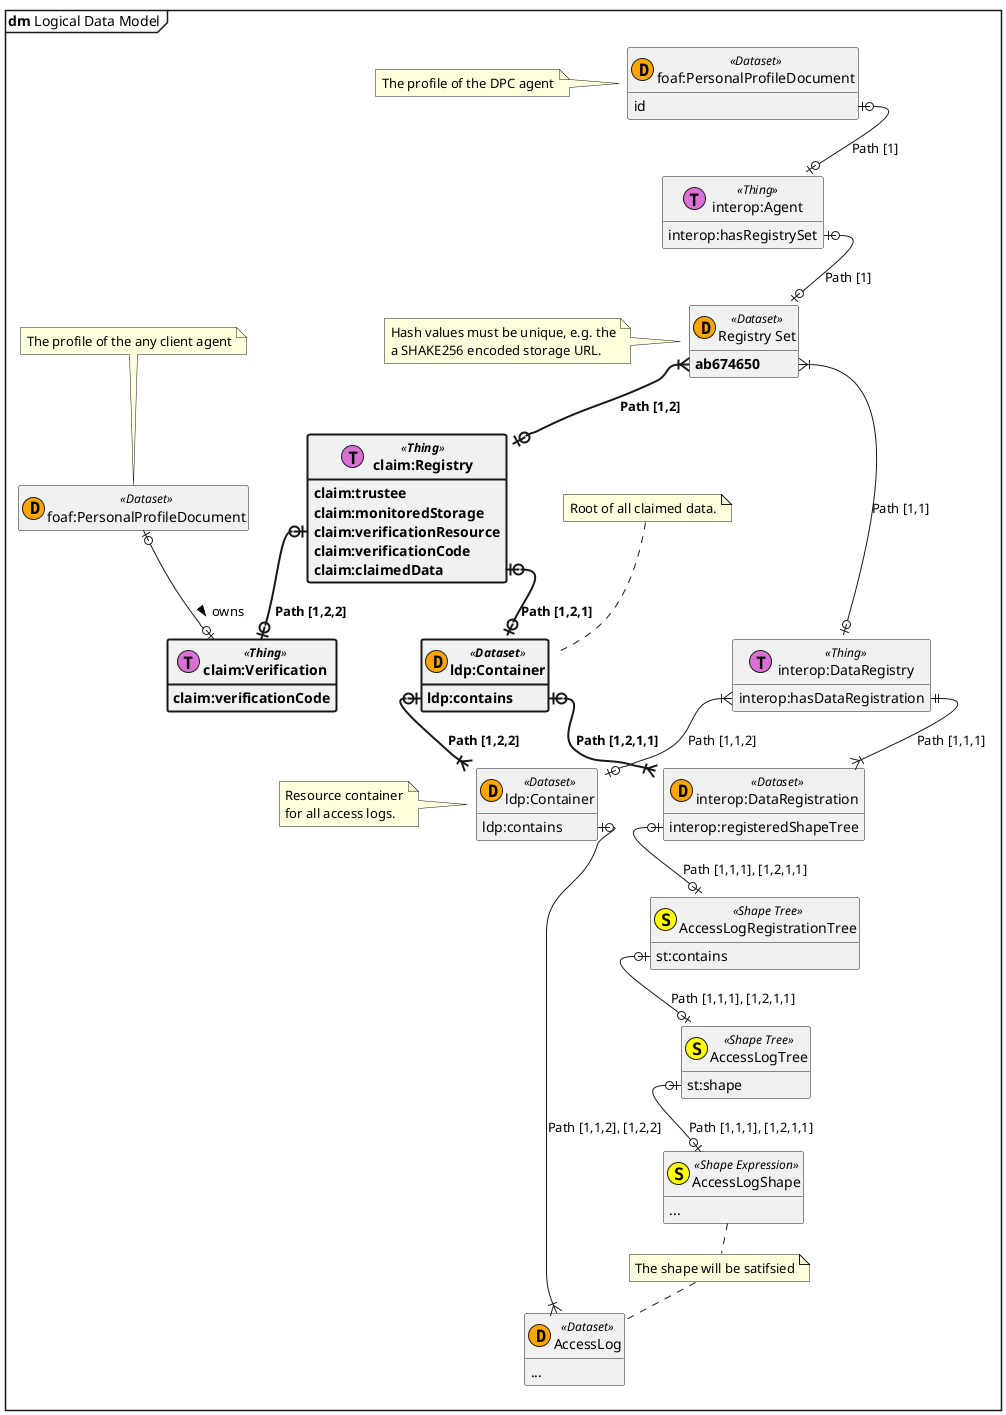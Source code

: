 @startuml
top to bottom direction
hide empty members
skinparam nodesep 50
skinparam ranksep 30

mainframe **dm** Logical Data Model

entity  "foaf:PersonalProfileDocument" as WebID_Client << (D,orange) Dataset >> {
}
note top: The profile of the any client agent
entity "**claim:Verification**" as Verification << (T,orchid) **Thing** >> #line.bold  {
    **claim:verificationCode**
}
entity "foaf:PersonalProfileDocument" as WebID_DPC << (D,orange) Dataset >> {
    id
}
note left: The profile of the DPC agent
entity "interop:Agent" as SocialAgent << (T,orchid) Thing >> {
    interop:hasRegistrySet
}
entity "Registry Set" as RegistrySet << (D,orange) Dataset >> {
    **ab674650**
}
note left: Hash values must be unique, e.g. the\na SHAKE256 encoded storage URL.
entity "interop:DataRegistry" as DataRegistry << (T,orchid) Thing >> {
    interop:hasDataRegistration
}
entity "**claim:Registry**" as ClaimRegistry << (T,orchid) **Thing** >> #line.bold {
    **claim:trustee**
    **claim:monitoredStorage**
    **claim:verificationResource**
    **claim:verificationCode**
    **claim:claimedData**
}
entity "**ldp:Container**" as Container1 << (D,orange) **Dataset** >> #line.bold {
   **ldp:contains**
}
note top: Root of all claimed data.
entity "interop:DataRegistration" as DataRegistration << (D,orange) Dataset >> {
    interop:registeredShapeTree
}
entity "ldp:Container" as Container2 << (D,orange) Dataset >> {
    ldp:contains
}
note left: Resource container\nfor all access logs.
entity "AccessLog" as AccessLog << (D,orange) Dataset >>{
    ...
}
entity "AccessLogRegistrationTree" as AccessLogRegistrationTree << (S,yellow) Shape Tree >> {
    st:contains
}
entity "AccessLogTree" as AccessLogTree << (S,yellow) Shape Tree >> {
    st:shape
}
entity "AccessLogShape" as AccessLogShape << (S,yellow) Shape Expression >> {
    ...
}

WebID_Client                            |o--o|          Verification                : > owns
WebID_DPC::id                           |o--o|          SocialAgent                 : Path [1]
SocialAgent::hasRegistrySet             |o--o|          RegistrySet                 : Path [1]
RegistrySet::ab674650                   }|--o|          DataRegistry                : Path [1,1]
DataRegistry::hasDataRegistration       ||--|{          DataRegistration            : Path [1,1,1]
DataRegistration::registeredShapeTree   |o--o|          AccessLogRegistrationTree   : Path [1,1,1], [1,2,1,1]
AccessLogRegistrationTree::contains     |o--o|          AccessLogTree               : Path [1,1,1], [1,2,1,1]
AccessLogTree::shape                    |o--o|          AccessLogShape              : Path [1,1,1], [1,2,1,1]
DataRegistry::hasDataRegistration       }|--o|          Container2                  : Path [1,1,2]
Container2::contains                    |o--|{          AccessLog                   : Path [1,1,2], [1,2,2]
RegistrySet::ab674650                   }|-[bold]-o|    ClaimRegistry               : **Path [1,2]**
ClaimRegistry::claimedData              |o-[bold]-o|    Container1                  : **Path [1,2,1]**
Container1::contains                    |o-[bold]-|{    DataRegistration            : **Path [1,2,1,1]**
Container1::contains                    |o-[bold]-|{    Container2                  : **Path [1,2,2]**
ClaimRegistry::verificationResource     |o-[bold]-o|    Verification                : **Path [1,2,2]**

note "The shape will be satifsied" as Note
AccessLogShape .. Note
Note .. AccessLog
@enduml